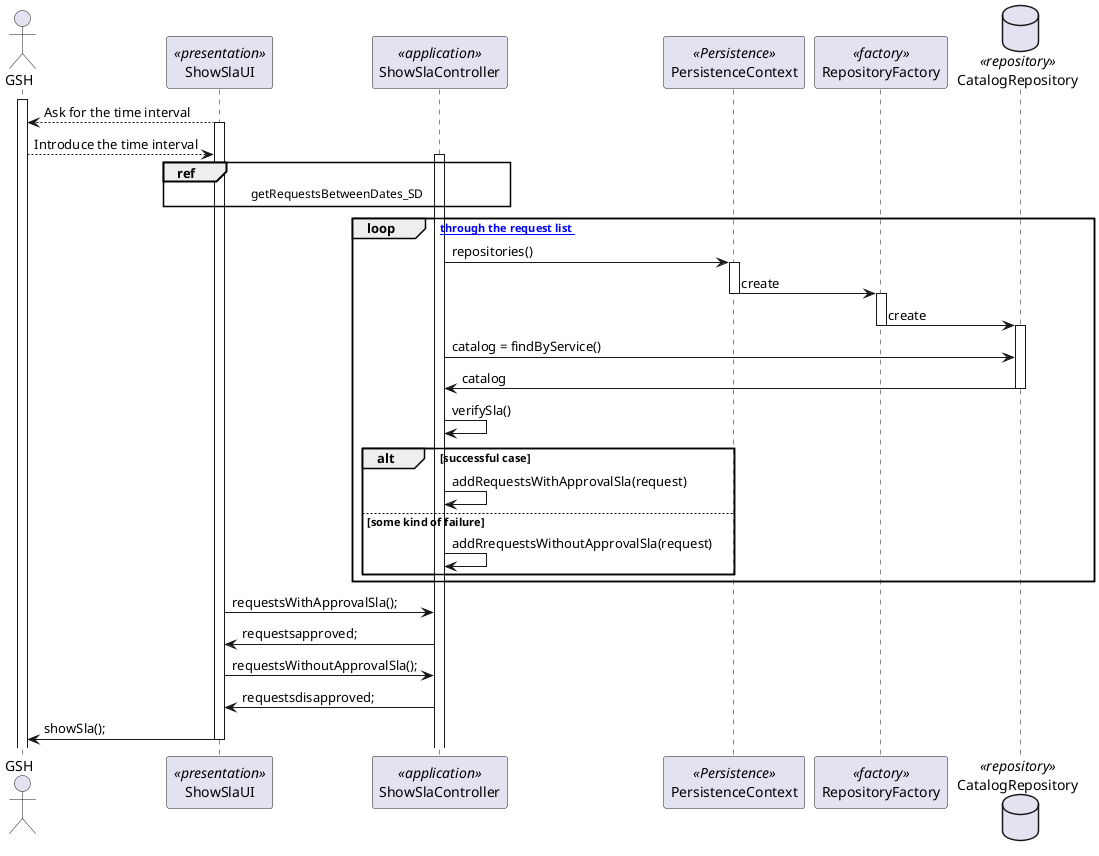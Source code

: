 @startuml
actor GSH as Actor
participant ShowSlaUI as UI <<presentation>>
participant ShowSlaController as Controller <<application>>
participant "PersistenceContext" as PersistenceContext <<Persistence>>
participant RepositoryFactory as RepositoryFactory <<factory>>
database CatalogRepository as CatalogRepository <<repository>>


activate Actor
UI --> Actor: Ask for the time interval
activate UI
Actor --> UI: Introduce the time interval

ref over UI, Controller : getRequestsBetweenDates_SD
activate Controller

loop [ Scroll through the request list ]
Controller -> PersistenceContext : repositories()
activate PersistenceContext
PersistenceContext -> RepositoryFactory : create
deactivate PersistenceContext
activate RepositoryFactory
RepositoryFactory -> CatalogRepository : create
deactivate RepositoryFactory

activate CatalogRepository

Controller -> CatalogRepository : catalog = findByService()
CatalogRepository -> Controller: catalog
deactivate CatalogRepository

Controller -> Controller : verifySla()

alt successful case
Controller -> Controller : addRequestsWithApprovalSla(request)
else some kind of failure
Controller -> Controller : addRrequestsWithoutApprovalSla(request)
end
end loop

UI -> Controller : requestsWithApprovalSla();
Controller -> UI : requestsapproved;
UI -> Controller : requestsWithoutApprovalSla();
Controller -> UI : requestsdisapproved;

UI -> Actor : showSla();

deactivate UI
@enduml